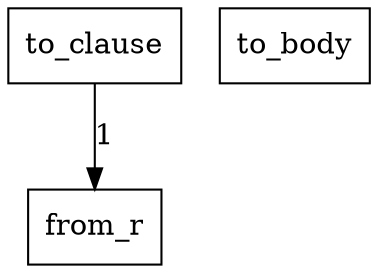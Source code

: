 digraph {
    graph [rankdir=TB
          ,bgcolor=transparent];
    node [shape=box
         ,fillcolor=white
         ,style=filled];
    0 [label=<from_r>];
    1 [label=<to_clause>];
    2 [label=<to_body>];
    1 -> 0 [label=1];
}